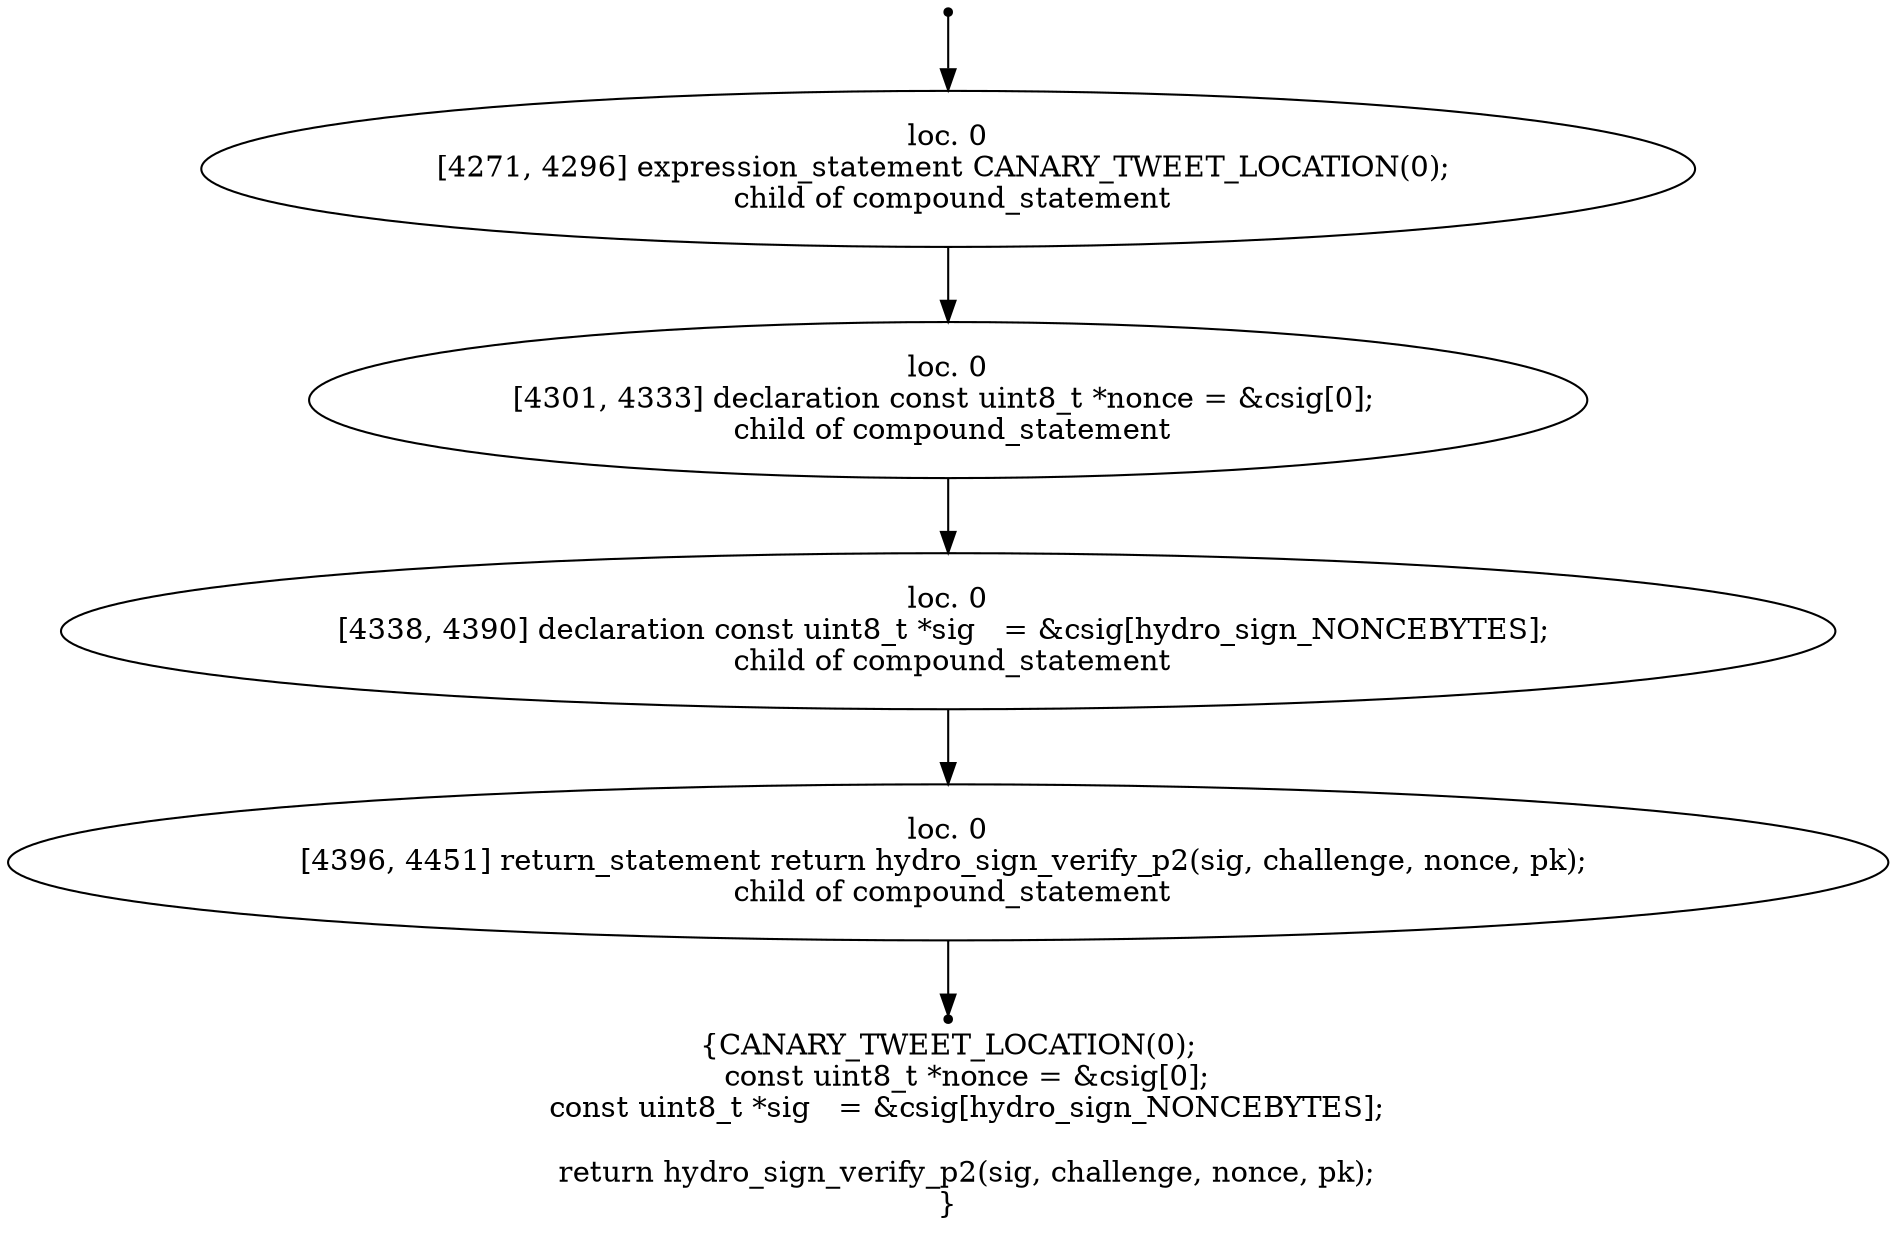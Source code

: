 digraph hydro_sign_verify_challenge_5 {
	initial [shape=point]
	initial -> "loc. 0
[4271, 4296] expression_statement CANARY_TWEET_LOCATION(0); 
 child of compound_statement"
	final [shape=point]
	"loc. 0
[4396, 4451] return_statement return hydro_sign_verify_p2(sig, challenge, nonce, pk); 
 child of compound_statement" -> final
	"loc. 0
[4271, 4296] expression_statement CANARY_TWEET_LOCATION(0); 
 child of compound_statement"
	"loc. 0
[4271, 4296] expression_statement CANARY_TWEET_LOCATION(0); 
 child of compound_statement" -> "loc. 0
[4301, 4333] declaration const uint8_t *nonce = &csig[0]; 
 child of compound_statement"
	"loc. 0
[4301, 4333] declaration const uint8_t *nonce = &csig[0]; 
 child of compound_statement"
	"loc. 0
[4301, 4333] declaration const uint8_t *nonce = &csig[0]; 
 child of compound_statement" -> "loc. 0
[4338, 4390] declaration const uint8_t *sig   = &csig[hydro_sign_NONCEBYTES]; 
 child of compound_statement"
	"loc. 0
[4338, 4390] declaration const uint8_t *sig   = &csig[hydro_sign_NONCEBYTES]; 
 child of compound_statement"
	"loc. 0
[4338, 4390] declaration const uint8_t *sig   = &csig[hydro_sign_NONCEBYTES]; 
 child of compound_statement" -> "loc. 0
[4396, 4451] return_statement return hydro_sign_verify_p2(sig, challenge, nonce, pk); 
 child of compound_statement"
	"loc. 0
[4396, 4451] return_statement return hydro_sign_verify_p2(sig, challenge, nonce, pk); 
 child of compound_statement"
	label="{CANARY_TWEET_LOCATION(0);
    const uint8_t *nonce = &csig[0];
    const uint8_t *sig   = &csig[hydro_sign_NONCEBYTES];

    return hydro_sign_verify_p2(sig, challenge, nonce, pk);
}"
}
